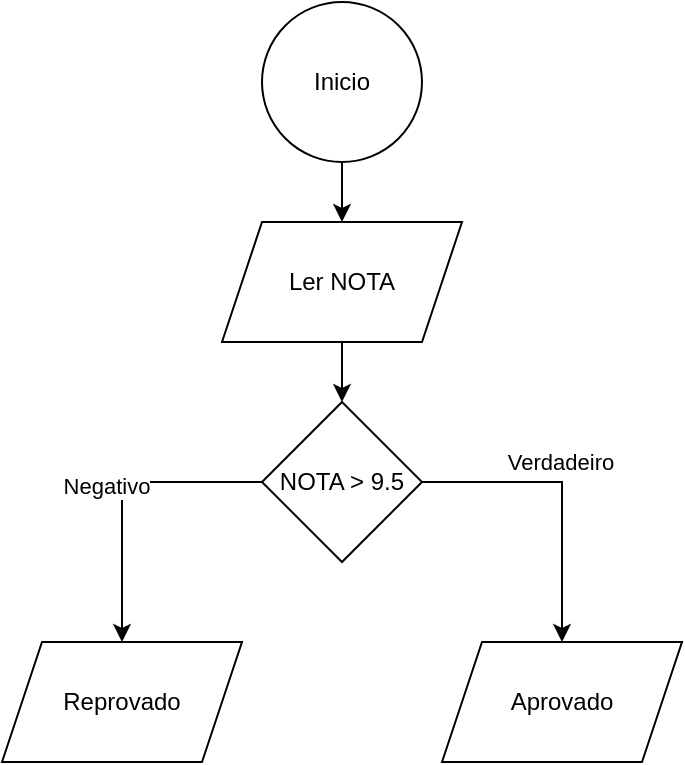 <mxfile version="24.7.17">
  <diagram name="Página-1" id="-HwXhpEjH_lIoxtFwM0N">
    <mxGraphModel dx="1009" dy="573" grid="1" gridSize="10" guides="1" tooltips="1" connect="1" arrows="1" fold="1" page="1" pageScale="1" pageWidth="827" pageHeight="1169" math="0" shadow="0">
      <root>
        <mxCell id="0" />
        <mxCell id="1" parent="0" />
        <mxCell id="py81MOZw6qJNfTD3wDOZ-10" style="edgeStyle=orthogonalEdgeStyle;rounded=0;orthogonalLoop=1;jettySize=auto;html=1;entryX=0.5;entryY=0;entryDx=0;entryDy=0;" edge="1" parent="1" source="py81MOZw6qJNfTD3wDOZ-1" target="py81MOZw6qJNfTD3wDOZ-3">
          <mxGeometry relative="1" as="geometry" />
        </mxCell>
        <mxCell id="py81MOZw6qJNfTD3wDOZ-1" value="Inicio" style="ellipse;whiteSpace=wrap;html=1;aspect=fixed;" vertex="1" parent="1">
          <mxGeometry x="360" y="80" width="80" height="80" as="geometry" />
        </mxCell>
        <mxCell id="py81MOZw6qJNfTD3wDOZ-11" style="edgeStyle=orthogonalEdgeStyle;rounded=0;orthogonalLoop=1;jettySize=auto;html=1;" edge="1" parent="1" source="py81MOZw6qJNfTD3wDOZ-3" target="py81MOZw6qJNfTD3wDOZ-4">
          <mxGeometry relative="1" as="geometry" />
        </mxCell>
        <mxCell id="py81MOZw6qJNfTD3wDOZ-3" value="Ler NOTA" style="shape=parallelogram;perimeter=parallelogramPerimeter;whiteSpace=wrap;html=1;fixedSize=1;" vertex="1" parent="1">
          <mxGeometry x="340" y="190" width="120" height="60" as="geometry" />
        </mxCell>
        <mxCell id="py81MOZw6qJNfTD3wDOZ-5" style="edgeStyle=orthogonalEdgeStyle;rounded=0;orthogonalLoop=1;jettySize=auto;html=1;" edge="1" parent="1" source="py81MOZw6qJNfTD3wDOZ-4" target="py81MOZw6qJNfTD3wDOZ-12">
          <mxGeometry relative="1" as="geometry">
            <mxPoint x="570" y="320" as="targetPoint" />
          </mxGeometry>
        </mxCell>
        <mxCell id="py81MOZw6qJNfTD3wDOZ-7" value="Verdadeiro" style="edgeLabel;html=1;align=center;verticalAlign=middle;resizable=0;points=[];" vertex="1" connectable="0" parent="py81MOZw6qJNfTD3wDOZ-5">
          <mxGeometry x="-0.111" relative="1" as="geometry">
            <mxPoint x="2" y="-10" as="offset" />
          </mxGeometry>
        </mxCell>
        <mxCell id="py81MOZw6qJNfTD3wDOZ-8" style="edgeStyle=orthogonalEdgeStyle;rounded=0;orthogonalLoop=1;jettySize=auto;html=1;" edge="1" parent="1" source="py81MOZw6qJNfTD3wDOZ-4" target="py81MOZw6qJNfTD3wDOZ-13">
          <mxGeometry relative="1" as="geometry">
            <mxPoint x="230" y="320" as="targetPoint" />
          </mxGeometry>
        </mxCell>
        <mxCell id="py81MOZw6qJNfTD3wDOZ-9" value="Negativo" style="edgeLabel;html=1;align=center;verticalAlign=middle;resizable=0;points=[];" vertex="1" connectable="0" parent="py81MOZw6qJNfTD3wDOZ-8">
          <mxGeometry x="-0.05" y="-8" relative="1" as="geometry">
            <mxPoint as="offset" />
          </mxGeometry>
        </mxCell>
        <mxCell id="py81MOZw6qJNfTD3wDOZ-4" value="NOTA &amp;gt; 9.5" style="rhombus;whiteSpace=wrap;html=1;" vertex="1" parent="1">
          <mxGeometry x="360" y="280" width="80" height="80" as="geometry" />
        </mxCell>
        <mxCell id="py81MOZw6qJNfTD3wDOZ-12" value="Aprovado" style="shape=parallelogram;perimeter=parallelogramPerimeter;whiteSpace=wrap;html=1;fixedSize=1;" vertex="1" parent="1">
          <mxGeometry x="450" y="400" width="120" height="60" as="geometry" />
        </mxCell>
        <mxCell id="py81MOZw6qJNfTD3wDOZ-13" value="Reprovado" style="shape=parallelogram;perimeter=parallelogramPerimeter;whiteSpace=wrap;html=1;fixedSize=1;" vertex="1" parent="1">
          <mxGeometry x="230" y="400" width="120" height="60" as="geometry" />
        </mxCell>
      </root>
    </mxGraphModel>
  </diagram>
</mxfile>
